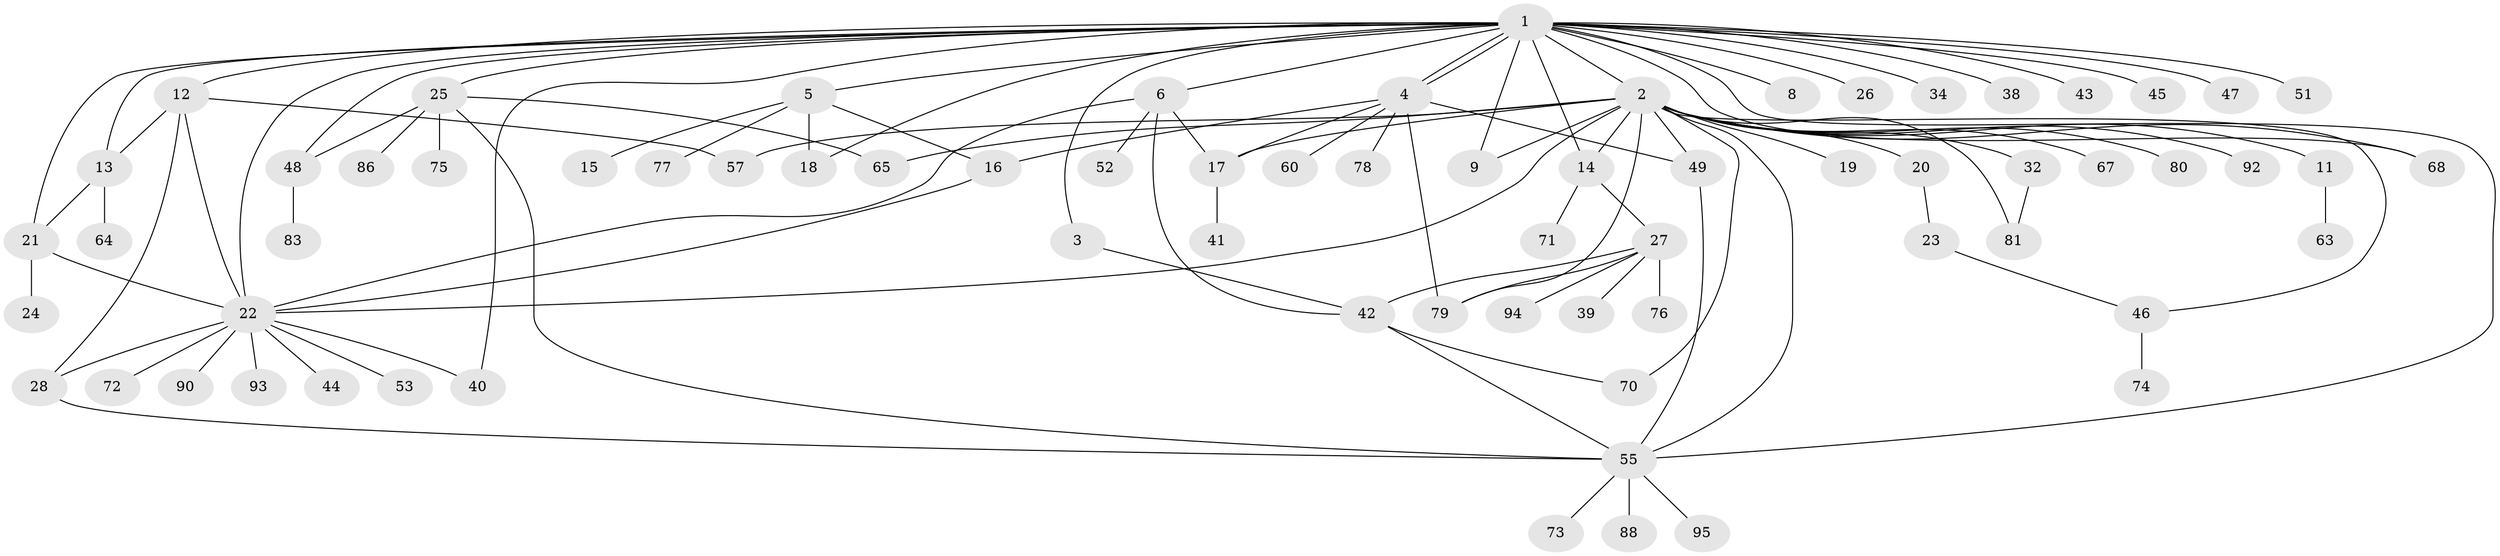 // Generated by graph-tools (version 1.1) at 2025/23/03/03/25 07:23:50]
// undirected, 71 vertices, 103 edges
graph export_dot {
graph [start="1"]
  node [color=gray90,style=filled];
  1 [super="+31"];
  2 [super="+10"];
  3;
  4 [super="+29"];
  5 [super="+7"];
  6 [super="+30"];
  8;
  9 [super="+35"];
  11 [super="+37"];
  12 [super="+54"];
  13;
  14;
  15;
  16 [super="+50"];
  17 [super="+69"];
  18;
  19;
  20 [super="+56"];
  21 [super="+62"];
  22 [super="+89"];
  23;
  24;
  25 [super="+33"];
  26;
  27 [super="+91"];
  28 [super="+36"];
  32;
  34 [super="+84"];
  38;
  39;
  40 [super="+85"];
  41;
  42 [super="+58"];
  43;
  44;
  45;
  46 [super="+82"];
  47;
  48 [super="+61"];
  49 [super="+59"];
  51;
  52;
  53;
  55 [super="+66"];
  57;
  60;
  63;
  64;
  65;
  67;
  68;
  70;
  71;
  72;
  73;
  74;
  75;
  76;
  77;
  78;
  79;
  80;
  81 [super="+87"];
  83;
  86;
  88;
  90;
  92;
  93;
  94;
  95;
  1 -- 2 [weight=2];
  1 -- 3;
  1 -- 4;
  1 -- 4;
  1 -- 5;
  1 -- 6;
  1 -- 8;
  1 -- 12;
  1 -- 13;
  1 -- 14 [weight=2];
  1 -- 18;
  1 -- 21;
  1 -- 22 [weight=2];
  1 -- 25;
  1 -- 26;
  1 -- 34 [weight=2];
  1 -- 45;
  1 -- 47;
  1 -- 51;
  1 -- 68;
  1 -- 55;
  1 -- 48;
  1 -- 38;
  1 -- 9;
  1 -- 43;
  1 -- 40;
  2 -- 9;
  2 -- 11 [weight=2];
  2 -- 14;
  2 -- 17;
  2 -- 20;
  2 -- 22;
  2 -- 32;
  2 -- 49;
  2 -- 65;
  2 -- 67;
  2 -- 68;
  2 -- 70;
  2 -- 79 [weight=2];
  2 -- 80;
  2 -- 81;
  2 -- 92;
  2 -- 19;
  2 -- 55;
  2 -- 57;
  2 -- 46;
  3 -- 42;
  4 -- 17;
  4 -- 78;
  4 -- 79;
  4 -- 49;
  4 -- 60;
  4 -- 16;
  5 -- 15;
  5 -- 16;
  5 -- 18;
  5 -- 77;
  6 -- 52;
  6 -- 17;
  6 -- 22;
  6 -- 42;
  11 -- 63;
  12 -- 13;
  12 -- 22;
  12 -- 57;
  12 -- 28;
  13 -- 64;
  13 -- 21;
  14 -- 27;
  14 -- 71;
  16 -- 22;
  17 -- 41;
  20 -- 23;
  21 -- 24;
  21 -- 22;
  22 -- 28;
  22 -- 40;
  22 -- 44;
  22 -- 53;
  22 -- 72;
  22 -- 90;
  22 -- 93;
  23 -- 46;
  25 -- 48;
  25 -- 55;
  25 -- 65;
  25 -- 75;
  25 -- 86;
  27 -- 39;
  27 -- 76;
  27 -- 79;
  27 -- 94;
  27 -- 42;
  28 -- 55;
  32 -- 81;
  42 -- 55;
  42 -- 70;
  46 -- 74;
  48 -- 83;
  49 -- 55;
  55 -- 88;
  55 -- 73;
  55 -- 95;
}

